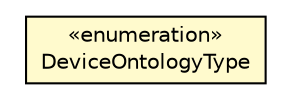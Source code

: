 #!/usr/local/bin/dot
#
# Class diagram 
# Generated by UMLGraph version R5_6-24-gf6e263 (http://www.umlgraph.org/)
#

digraph G {
	edge [fontname="Helvetica",fontsize=10,labelfontname="Helvetica",labelfontsize=10];
	node [fontname="Helvetica",fontsize=10,shape=plaintext];
	nodesep=0.25;
	ranksep=0.5;
	// org.universAAL.lddi.knx.exporter.KnxToDeviceOntologyMappingFactory.DeviceOntologyType
	c234281 [label=<<table title="org.universAAL.lddi.knx.exporter.KnxToDeviceOntologyMappingFactory.DeviceOntologyType" border="0" cellborder="1" cellspacing="0" cellpadding="2" port="p" bgcolor="lemonChiffon" href="./KnxToDeviceOntologyMappingFactory.DeviceOntologyType.html">
		<tr><td><table border="0" cellspacing="0" cellpadding="1">
<tr><td align="center" balign="center"> &#171;enumeration&#187; </td></tr>
<tr><td align="center" balign="center"> DeviceOntologyType </td></tr>
		</table></td></tr>
		</table>>, URL="./KnxToDeviceOntologyMappingFactory.DeviceOntologyType.html", fontname="Helvetica", fontcolor="black", fontsize=10.0];
}

